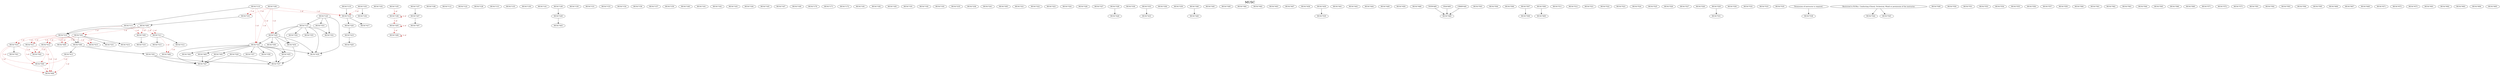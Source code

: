 digraph MUSC {
labelloc = "t";
label = "MUSC"
fontsize = 27;
"MUSC*100"
"MUSC*100" -> "MUSC*101" [style=dashed] [label="1 of", fontcolor=firebrick4] [color=red3]
"MUSC*110" -> "MUSC*101" [style=dashed] [label="1 of", fontcolor=firebrick4] [color=red3]
"MUSC*102"
"MUSC*103"
"MUSC*103" -> "MUSC*104" [style=solid]
"MUSC*105"
"MUSC*105" -> "MUSC*106" [style=dashed] [label="1 of", fontcolor=firebrick4] [color=red3]
"MUSC*106" -> "MUSC*106" [style=dashed] [label="1 of", fontcolor=firebrick4] [color=red3]
"MUSC*107"
"MUSC*108"
"MUSC*110" -> "MUSC*111" [style=solid]
"MUSC*112"
"MUSC*119"
"MUSC*120"
"MUSC*120" -> "MUSC*121" [style=solid]
"MUSC*122"
"MUSC*128"
"MUSC*131"
"MUSC*135"
"MUSC*136"
"MUSC*141"
"MUSC*149"
"MUSC*150"
"MUSC*151"
"MUSC*153"
"MUSC*154"
"MUSC*156"
"MUSC*157"
"MUSC*159"
"MUSC*160"
"MUSC*161"
"MUSC*162"
"MUSC*163"
"MUSC*164"
"MUSC*165"
"MUSC*167"
"MUSC*169"
"MUSC*170"
"MUSC*171"
"MUSC*172"
"MUSC*181"
"MUSC*182"
"MUSC*183"
"MUSC*191"
"MUSC*192"
"MUSC*193"
"MUSC*101" -> "MUSC*200" [style=solid]
"MUSC*111" -> "MUSC*201" [style=dashed] [label="1 of", fontcolor=firebrick4] [color=red3]
"MUSC*200" -> "MUSC*201" [style=dashed] [label="1 of", fontcolor=firebrick4] [color=red3]
"MUSC*106" -> "MUSC*205" [style=dashed] [label="1 of", fontcolor=firebrick4] [color=red3]
"MUSC*205" -> "MUSC*205" [style=dashed] [label="1 of", fontcolor=firebrick4] [color=red3]
"MUSC*205" -> "MUSC*206" [style=dashed] [label="1 of", fontcolor=firebrick4] [color=red3]
"MUSC*206" -> "MUSC*206" [style=dashed] [label="1 of", fontcolor=firebrick4] [color=red3]
"MUSC*107" -> "MUSC*207" [style=solid]
"MUSC*111" -> "MUSC*210" [style=solid]
"MUSC*200" -> "MUSC*210" [style=solid]
"MUSC*121" -> "MUSC*220" [style=solid]
"MUSC*100" -> "MUSC*220" [style=dashed] [label="1 of", fontcolor=firebrick4] [color=red3]
"MUSC*110" -> "MUSC*220" [style=dashed] [label="1 of", fontcolor=firebrick4] [color=red3]
"MUSC*220" -> "MUSC*221" [style=solid]
"MUSC*100" -> "MUSC*221" [style=dashed] [label="1 of", fontcolor=firebrick4] [color=red3]
"MUSC*110" -> "MUSC*221" [style=dashed] [label="1 of", fontcolor=firebrick4] [color=red3]
"MUSC*235"
"MUSC*236"
"MUSC*241"
"MUSC*149" -> "MUSC*249" [style=solid]
"MUSC*201" -> "MUSC*300" [style=solid]
"MUSC*210" -> "MUSC*300" [style=solid]
"MUSC*300" -> "MUSC*301" [style=solid]
"MUSC*305"
"MUSC*207" -> "MUSC*307" [style=solid]
"MUSC*111" -> "MUSC*309" [style=dashed] [label="1 of", fontcolor=firebrick4] [color=red3]
"MUSC*200" -> "MUSC*309" [style=dashed] [label="1 of", fontcolor=firebrick4] [color=red3]
"MUSC*309" -> "MUSC*310" [style=solid]
"MUSC*111" -> "MUSC*311" [style=dashed] [label="1 of", fontcolor=firebrick4] [color=red3]
"MUSC*200" -> "MUSC*311" [style=dashed] [label="1 of", fontcolor=firebrick4] [color=red3]
"MUSC*311" -> "MUSC*312" [style=solid]
"MUSC*311" -> "MUSC*313" [style=solid]
"MUSC*119" -> "MUSC*319" [style=solid]
"MUSC*100" -> "MUSC*319" [style=dashed] [label="1 of", fontcolor=firebrick4] [color=red3]
"MUSC*103" -> "MUSC*319" [style=dashed] [label="1 of", fontcolor=firebrick4] [color=red3]
"MUSC*110" -> "MUSC*319" [style=dashed] [label="1 of", fontcolor=firebrick4] [color=red3]
"MUSC*319" -> "MUSC*320" [style=solid]
"MUSC*321"
"MUSC*322"
"MUSC*323"
"MUSC*324"
"MUSC*326"
"MUSC*327"
"MUSC*328"
"MUSC*330"
"MUSC*201" -> "MUSC*331" [style=solid]
"MUSC*333"
"MUSC*336"
"MUSC*339"
"MUSC*340"
"MUSC*345"
"MUSC*349"
"MUSC*120" -> "MUSC*352"
"MUSC*121" -> "MUSC*352"
"MUSC*120" -> "MUSC*353" [style=solid]
"MUSC*121" -> "MUSC*354" [style=solid]
"MUSC*121" -> "MUSC*355" [style=solid]
"MUSC*220" -> "MUSC*356" [style=solid]
"MUSC*221" -> "MUSC*357" [style=solid]
"MUSC*221" -> "MUSC*358" [style=solid]
"MUSC*221" -> "MUSC*363" [style=solid]
"MUSC*364"
"MUSC*221" -> "MUSC*365" [style=solid]
"MUSC*402"
"MUSC*403"
"MUSC*311" -> "MUSC*406" [style=dashed] [label="1 of", fontcolor=firebrick4] [color=red3]
"MUSC*312" -> "MUSC*406" [style=dashed] [label="1 of", fontcolor=firebrick4] [color=red3]
"MUSC*407"
"MUSC*201" -> "MUSC*409" [style=dashed] [label="1 of", fontcolor=firebrick4] [color=red3]
"MUSC*210" -> "MUSC*409" [style=dashed] [label="1 of", fontcolor=firebrick4] [color=red3]
"MUSC*201" -> "MUSC*410" [style=dashed] [label="1 of", fontcolor=firebrick4] [color=red3]
"MUSC*210" -> "MUSC*410" [style=dashed] [label="1 of", fontcolor=firebrick4] [color=red3]
"MUSC*201" -> "MUSC*411" [style=dashed] [label="1 of", fontcolor=firebrick4] [color=red3]
"MUSC*210" -> "MUSC*411" [style=dashed] [label="1 of", fontcolor=firebrick4] [color=red3]
"MUSC*201" -> "MUSC*412" [style=dashed] [label="1 of", fontcolor=firebrick4] [color=red3]
"MUSC*210" -> "MUSC*412" [style=dashed] [label="1 of", fontcolor=firebrick4] [color=red3]
"MUSC*300" -> "MUSC*413" [style=solid]
"MUSC*201" -> "MUSC*414" [style=solid]
"MUSC*201" -> "MUSC*415" [style=dashed] [label="1 of", fontcolor=firebrick4] [color=red3]
"MUSC*210" -> "MUSC*415" [style=dashed] [label="1 of", fontcolor=firebrick4] [color=red3]
"MUSC*319" -> "MUSC*417" [style=solid]
"MUSC*320" -> "MUSC*419" [style=solid]
"MUSC*419" -> "MUSC*420" [style=solid]
"MUSC*328" -> "MUSC*428" [style=solid]
"MUSC*120" -> "MUSC*430"
"MUSC*121" -> "MUSC*430"
"MUSC*220" -> "MUSC*430"
"MUSC*221" -> "MUSC*430"
"MUSC*333" -> "MUSC*433" [style=solid]
"MUSC*436"
"MUSC*439"
"MUSC*340" -> "MUSC*440" [style=solid]
"MUSC*441"
"MUSC*442"
"MUSC*249" -> "MUSC*443" [style=solid]
"MUSC*444"
"MUSC*449"
"MUSC*450"
"MUSC*121" -> "MUSC*454"
"MUSC*220" -> "MUSC*454"
"MUSC*220" -> "MUSC*455"
"MUSC*221" -> "MUSC*455"
"MUSC*221" -> "MUSC*465" [style=solid]
"MUSC*468"
"THTR*469" -> "MUSC*469" [style=solid]
"VISA*469" -> "MUSC*469" [style=solid]
"CRWR*440" -> "MUSC*469" [style=solid]
"MUSC*410" -> "MUSC*500" [style=dashed] [label="1 of", fontcolor=firebrick4] [color=red3]
"MUSC*411" -> "MUSC*500" [style=dashed] [label="1 of", fontcolor=firebrick4] [color=red3]
"MUSC*412" -> "MUSC*500" [style=dashed] [label="1 of", fontcolor=firebrick4] [color=red3]
"MUSC*413" -> "MUSC*500" [style=dashed] [label="1 of", fontcolor=firebrick4] [color=red3]
"MUSC*410" -> "MUSC*501" [style=solid]
"MUSC*410" -> "MUSC*502" [style=dashed] [label="1 of", fontcolor=firebrick4] [color=red3]
"MUSC*411" -> "MUSC*502" [style=dashed] [label="1 of", fontcolor=firebrick4] [color=red3]
"MUSC*412" -> "MUSC*502" [style=dashed] [label="1 of", fontcolor=firebrick4] [color=red3]
"MUSC*503"
"MUSC*504"
"MUSC*506"
"MUSC*507"
"MUSC*507" -> "MUSC*508" [style=solid]
"MUSC*509"
"MUSC*511"
"MUSC*512"
"MUSC*520"
"MUSC*521"
"MUSC*522"
"MUSC*523"
"MUSC*524"
"MUSC*525"
"MUSC*526"
"MUSC*527"
"MUSC*528"
"MUSC*529"
"MUSC*530"
"MUSC*529" -> "MUSC*531" [style=solid]
"MUSC*532"
"MUSC*533"
"MUSC*535"
"MUSC*221" -> "MUSC*537"
"MUSC*301" -> "MUSC*537"
"MUSC*454" -> "MUSC*537"
"MUSC*455" -> "MUSC*537"
"MUSC*520" -> "MUSC*537"
"Permission of instructor is required." -> "MUSC*538" [style=solid]
"MUSC*439" -> "MUSC*539" [style=solid]
"Restricted to M.Mus. Conducting (Choral, Orchestral, Wind) or permission of the instructor." -> "MUSC*544" [style=solid]
"Restricted to M.Mus. Conducting (Choral, Orchestral, Wind) or permission of the instructor." -> "MUSC*545" [style=solid]
"MUSC*221" -> "MUSC*547"
"MUSC*301" -> "MUSC*547"
"MUSC*365" -> "MUSC*547"
"MUSC*465" -> "MUSC*547"
"MUSC*520" -> "MUSC*547"
"MUSC*549"
"MUSC*550"
"MUSC*551"
"MUSC*553"
"MUSC*554"
"MUSC*555"
"MUSC*556"
"MUSC*557"
"MUSC*559"
"MUSC*560"
"MUSC*561"
"MUSC*562"
"MUSC*563"
"MUSC*564"
"MUSC*565"
"MUSC*566"
"MUSC*569"
"MUSC*571"
"MUSC*572"
"MUSC*573"
"MUSC*591"
"MUSC*592"
"MUSC*593"
"MUSC*594"
"MUSC*595"
"MUSC*500" -> "MUSC*600" [style=dashed] [label="1 of", fontcolor=firebrick4] [color=red3]
"MUSC*410" -> "MUSC*600" [style=dashed] [label="1 of", fontcolor=firebrick4] [color=red3]
"MUSC*411" -> "MUSC*600" [style=dashed] [label="1 of", fontcolor=firebrick4] [color=red3]
"MUSC*412" -> "MUSC*600" [style=dashed] [label="1 of", fontcolor=firebrick4] [color=red3]
"MUSC*413" -> "MUSC*600" [style=dashed] [label="1 of", fontcolor=firebrick4] [color=red3]
"MUSC*606"
"MUSC*607"
"MUSC*509" -> "MUSC*609" [style=solid]
"MUSC*649"
"MUSC*671"
"MUSC*672"
"MUSC*673"
"MUSC*691"
"MUSC*692"
"MUSC*693"
"MUSC*694"
"MUSC*695"
}
